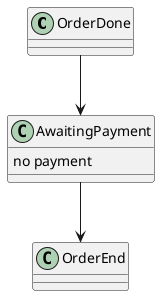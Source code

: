 @startuml
OrderDone --> AwaitingPayment
AwaitingPayment --> OrderEnd

AwaitingPayment : no payment
@enduml
